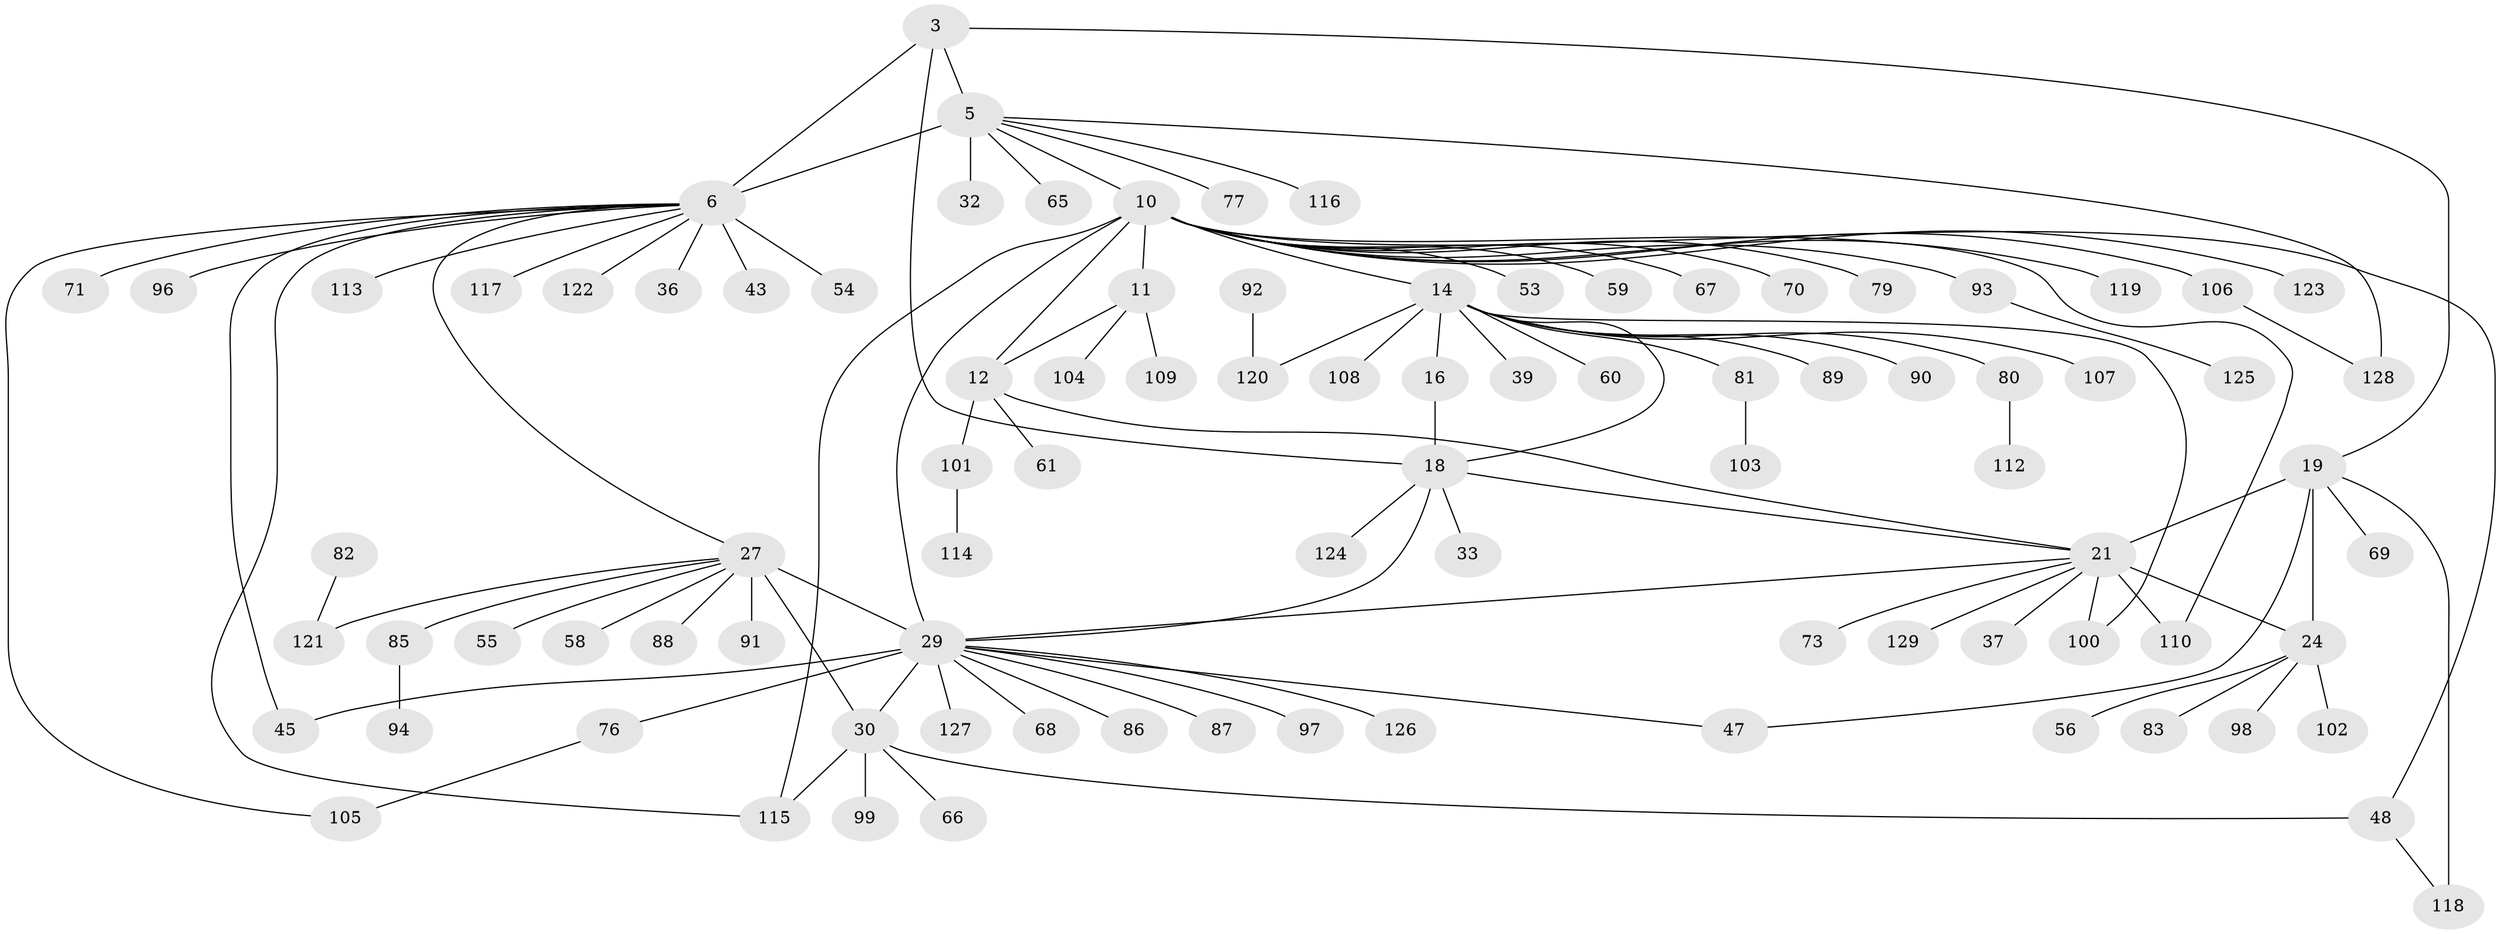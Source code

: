 // original degree distribution, {7: 0.046511627906976744, 8: 0.03875968992248062, 5: 0.03875968992248062, 9: 0.031007751937984496, 13: 0.007751937984496124, 6: 0.015503875968992248, 14: 0.007751937984496124, 11: 0.015503875968992248, 10: 0.023255813953488372, 12: 0.007751937984496124, 4: 0.023255813953488372, 1: 0.5271317829457365, 3: 0.06201550387596899, 2: 0.15503875968992248}
// Generated by graph-tools (version 1.1) at 2025/58/03/04/25 21:58:08]
// undirected, 90 vertices, 110 edges
graph export_dot {
graph [start="1"]
  node [color=gray90,style=filled];
  3 [super="+1"];
  5 [super="+2"];
  6 [super="+4"];
  10 [super="+8"];
  11 [super="+7"];
  12 [super="+9"];
  14 [super="+13"];
  16 [super="+15"];
  18 [super="+17"];
  19;
  21 [super="+20"];
  24 [super="+23+22"];
  27 [super="+26"];
  29 [super="+28"];
  30 [super="+25"];
  32;
  33;
  36;
  37;
  39;
  43;
  45;
  47;
  48 [super="+35"];
  53;
  54;
  55;
  56;
  58;
  59 [super="+49"];
  60;
  61;
  65 [super="+46"];
  66;
  67;
  68;
  69;
  70;
  71;
  73;
  76;
  77 [super="+51"];
  79;
  80;
  81;
  82;
  83;
  85;
  86;
  87;
  88;
  89;
  90;
  91;
  92;
  93;
  94;
  96;
  97;
  98;
  99;
  100 [super="+84"];
  101 [super="+38+50+95"];
  102 [super="+52+63"];
  103;
  104;
  105 [super="+74"];
  106;
  107;
  108;
  109;
  110;
  112;
  113;
  114;
  115 [super="+64"];
  116;
  117;
  118 [super="+111"];
  119 [super="+75"];
  120 [super="+72"];
  121 [super="+78"];
  122;
  123;
  124;
  125;
  126;
  127;
  128 [super="+62"];
  129;
  3 -- 5 [weight=4];
  3 -- 6 [weight=4];
  3 -- 18;
  3 -- 19;
  5 -- 6 [weight=4];
  5 -- 116;
  5 -- 32;
  5 -- 10;
  5 -- 128;
  5 -- 65;
  5 -- 77;
  6 -- 36;
  6 -- 43;
  6 -- 45;
  6 -- 96;
  6 -- 113;
  6 -- 115;
  6 -- 117;
  6 -- 27;
  6 -- 71;
  6 -- 54;
  6 -- 122;
  6 -- 105;
  10 -- 11 [weight=4];
  10 -- 12 [weight=4];
  10 -- 53;
  10 -- 67;
  10 -- 70;
  10 -- 79;
  10 -- 123;
  10 -- 106;
  10 -- 14;
  10 -- 110;
  10 -- 29;
  10 -- 93;
  10 -- 115;
  10 -- 48;
  10 -- 59;
  10 -- 119;
  11 -- 12 [weight=4];
  11 -- 109;
  11 -- 104;
  12 -- 61;
  12 -- 21;
  12 -- 101;
  14 -- 16 [weight=4];
  14 -- 18 [weight=4];
  14 -- 80;
  14 -- 81;
  14 -- 89;
  14 -- 107;
  14 -- 39;
  14 -- 108;
  14 -- 90;
  14 -- 60;
  14 -- 100;
  14 -- 120;
  16 -- 18 [weight=4];
  18 -- 33;
  18 -- 124;
  18 -- 21;
  18 -- 29;
  19 -- 21 [weight=2];
  19 -- 24 [weight=3];
  19 -- 47;
  19 -- 69;
  19 -- 118 [weight=2];
  21 -- 24 [weight=6];
  21 -- 29;
  21 -- 37;
  21 -- 73;
  21 -- 110;
  21 -- 129;
  21 -- 100;
  24 -- 56;
  24 -- 98;
  24 -- 83;
  24 -- 102;
  27 -- 29 [weight=4];
  27 -- 30 [weight=4];
  27 -- 85;
  27 -- 88;
  27 -- 55;
  27 -- 58;
  27 -- 91;
  27 -- 121;
  29 -- 30 [weight=4];
  29 -- 45;
  29 -- 76;
  29 -- 127;
  29 -- 97;
  29 -- 68;
  29 -- 47;
  29 -- 86;
  29 -- 87;
  29 -- 126;
  30 -- 66;
  30 -- 99;
  30 -- 115;
  30 -- 48;
  48 -- 118;
  76 -- 105;
  80 -- 112;
  81 -- 103;
  82 -- 121;
  85 -- 94;
  92 -- 120;
  93 -- 125;
  101 -- 114;
  106 -- 128;
}
